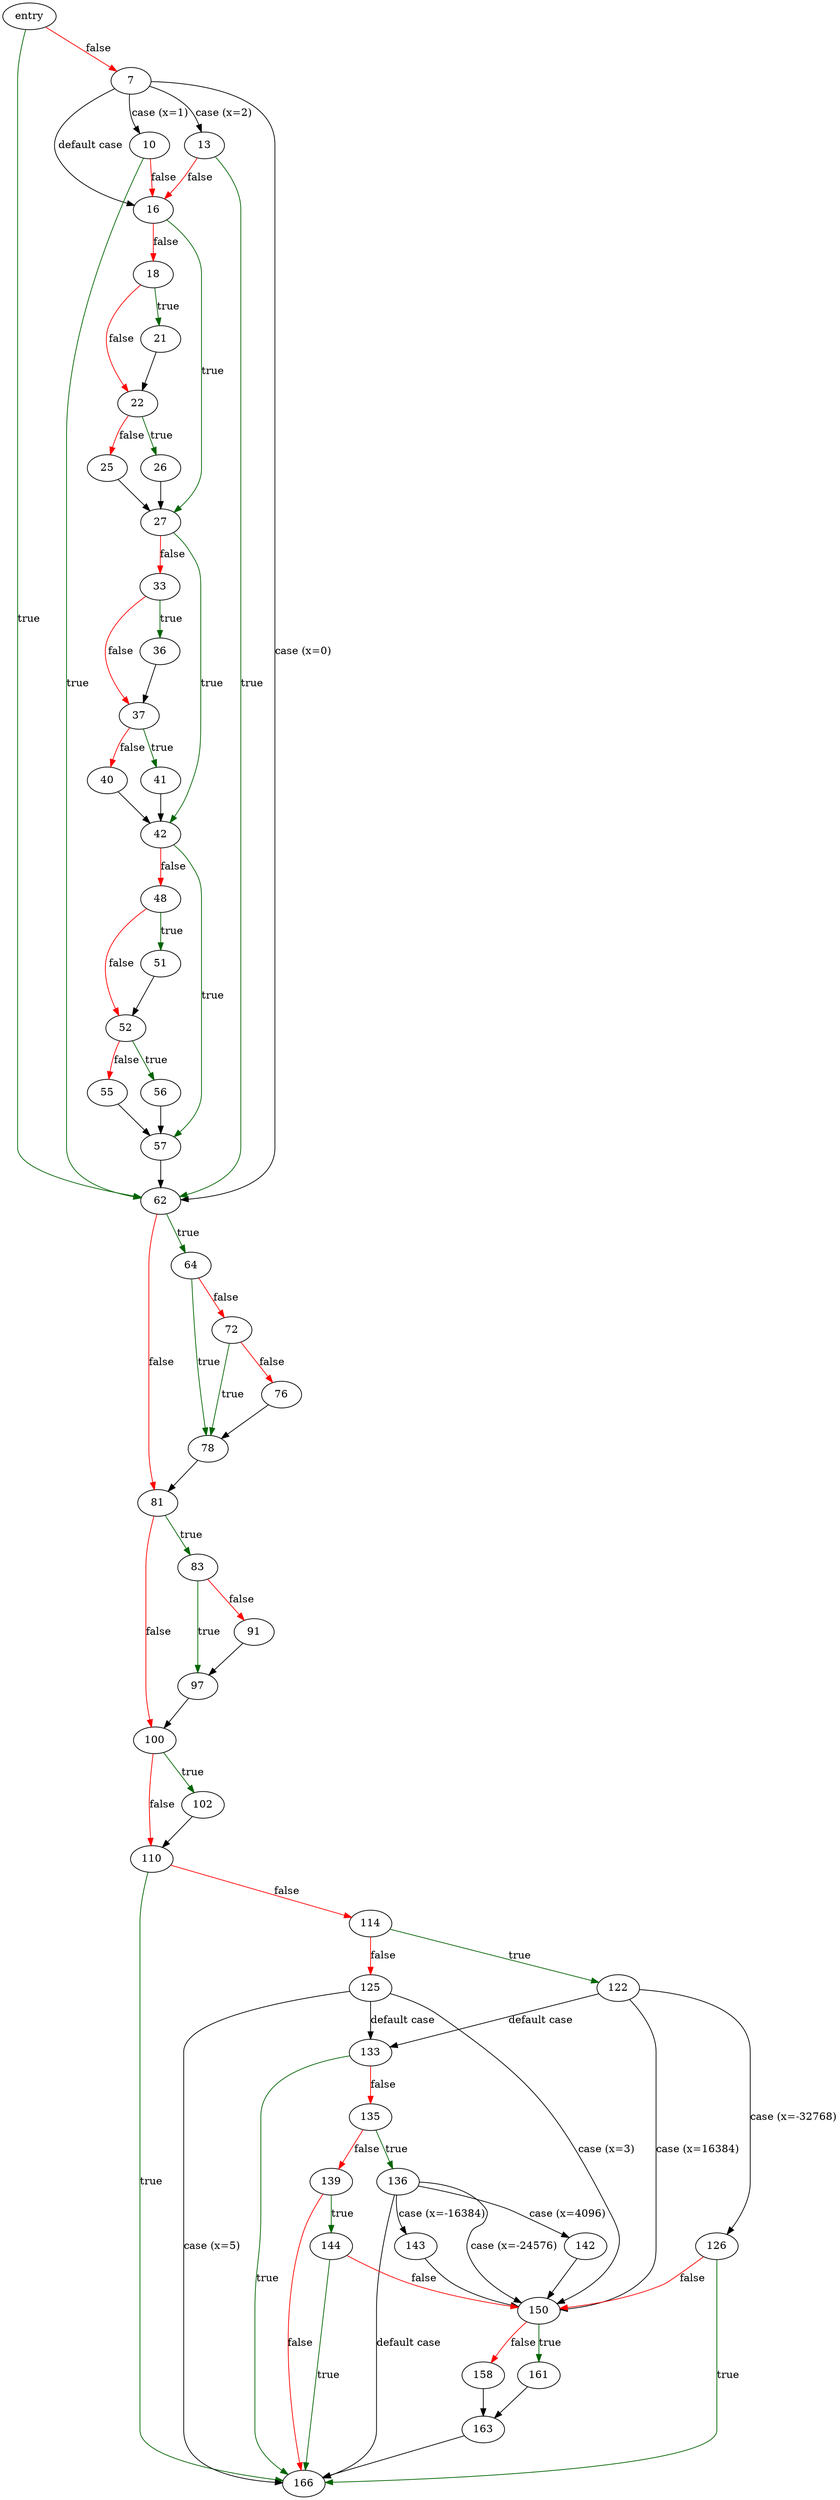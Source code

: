 digraph "print_file_name_and_frills" {
	// Node definitions.
	2 [label=entry];
	7;
	10;
	13;
	16;
	18;
	21;
	22;
	25;
	26;
	27;
	33;
	36;
	37;
	40;
	41;
	42;
	48;
	51;
	52;
	55;
	56;
	57;
	62;
	64;
	72;
	76;
	78;
	81;
	83;
	91;
	97;
	100;
	102;
	110;
	114;
	122;
	125;
	126;
	133;
	135;
	136;
	139;
	142;
	143;
	144;
	150;
	158;
	161;
	163;
	166;

	// Edge definitions.
	2 -> 7 [
		color=red
		label=false
	];
	2 -> 62 [
		color=darkgreen
		label=true
	];
	7 -> 10 [label="case (x=1)"];
	7 -> 13 [label="case (x=2)"];
	7 -> 16 [label="default case"];
	7 -> 62 [label="case (x=0)"];
	10 -> 16 [
		color=red
		label=false
	];
	10 -> 62 [
		color=darkgreen
		label=true
	];
	13 -> 16 [
		color=red
		label=false
	];
	13 -> 62 [
		color=darkgreen
		label=true
	];
	16 -> 18 [
		color=red
		label=false
	];
	16 -> 27 [
		color=darkgreen
		label=true
	];
	18 -> 21 [
		color=darkgreen
		label=true
	];
	18 -> 22 [
		color=red
		label=false
	];
	21 -> 22;
	22 -> 25 [
		color=red
		label=false
	];
	22 -> 26 [
		color=darkgreen
		label=true
	];
	25 -> 27;
	26 -> 27;
	27 -> 33 [
		color=red
		label=false
	];
	27 -> 42 [
		color=darkgreen
		label=true
	];
	33 -> 36 [
		color=darkgreen
		label=true
	];
	33 -> 37 [
		color=red
		label=false
	];
	36 -> 37;
	37 -> 40 [
		color=red
		label=false
	];
	37 -> 41 [
		color=darkgreen
		label=true
	];
	40 -> 42;
	41 -> 42;
	42 -> 48 [
		color=red
		label=false
	];
	42 -> 57 [
		color=darkgreen
		label=true
	];
	48 -> 51 [
		color=darkgreen
		label=true
	];
	48 -> 52 [
		color=red
		label=false
	];
	51 -> 52;
	52 -> 55 [
		color=red
		label=false
	];
	52 -> 56 [
		color=darkgreen
		label=true
	];
	55 -> 57;
	56 -> 57;
	57 -> 62;
	62 -> 64 [
		color=darkgreen
		label=true
	];
	62 -> 81 [
		color=red
		label=false
	];
	64 -> 72 [
		color=red
		label=false
	];
	64 -> 78 [
		color=darkgreen
		label=true
	];
	72 -> 76 [
		color=red
		label=false
	];
	72 -> 78 [
		color=darkgreen
		label=true
	];
	76 -> 78;
	78 -> 81;
	81 -> 83 [
		color=darkgreen
		label=true
	];
	81 -> 100 [
		color=red
		label=false
	];
	83 -> 91 [
		color=red
		label=false
	];
	83 -> 97 [
		color=darkgreen
		label=true
	];
	91 -> 97;
	97 -> 100;
	100 -> 102 [
		color=darkgreen
		label=true
	];
	100 -> 110 [
		color=red
		label=false
	];
	102 -> 110;
	110 -> 114 [
		color=red
		label=false
	];
	110 -> 166 [
		color=darkgreen
		label=true
	];
	114 -> 122 [
		color=darkgreen
		label=true
	];
	114 -> 125 [
		color=red
		label=false
	];
	122 -> 126 [label="case (x=-32768)"];
	122 -> 133 [label="default case"];
	122 -> 150 [label="case (x=16384)"];
	125 -> 133 [label="default case"];
	125 -> 150 [label="case (x=3)"];
	125 -> 166 [label="case (x=5)"];
	126 -> 150 [
		color=red
		label=false
	];
	126 -> 166 [
		color=darkgreen
		label=true
	];
	133 -> 135 [
		color=red
		label=false
	];
	133 -> 166 [
		color=darkgreen
		label=true
	];
	135 -> 136 [
		color=darkgreen
		label=true
	];
	135 -> 139 [
		color=red
		label=false
	];
	136 -> 142 [label="case (x=4096)"];
	136 -> 143 [label="case (x=-16384)"];
	136 -> 150 [label="case (x=-24576)"];
	136 -> 166 [label="default case"];
	139 -> 144 [
		color=darkgreen
		label=true
	];
	139 -> 166 [
		color=red
		label=false
	];
	142 -> 150;
	143 -> 150;
	144 -> 150 [
		color=red
		label=false
	];
	144 -> 166 [
		color=darkgreen
		label=true
	];
	150 -> 158 [
		color=red
		label=false
	];
	150 -> 161 [
		color=darkgreen
		label=true
	];
	158 -> 163;
	161 -> 163;
	163 -> 166;
}